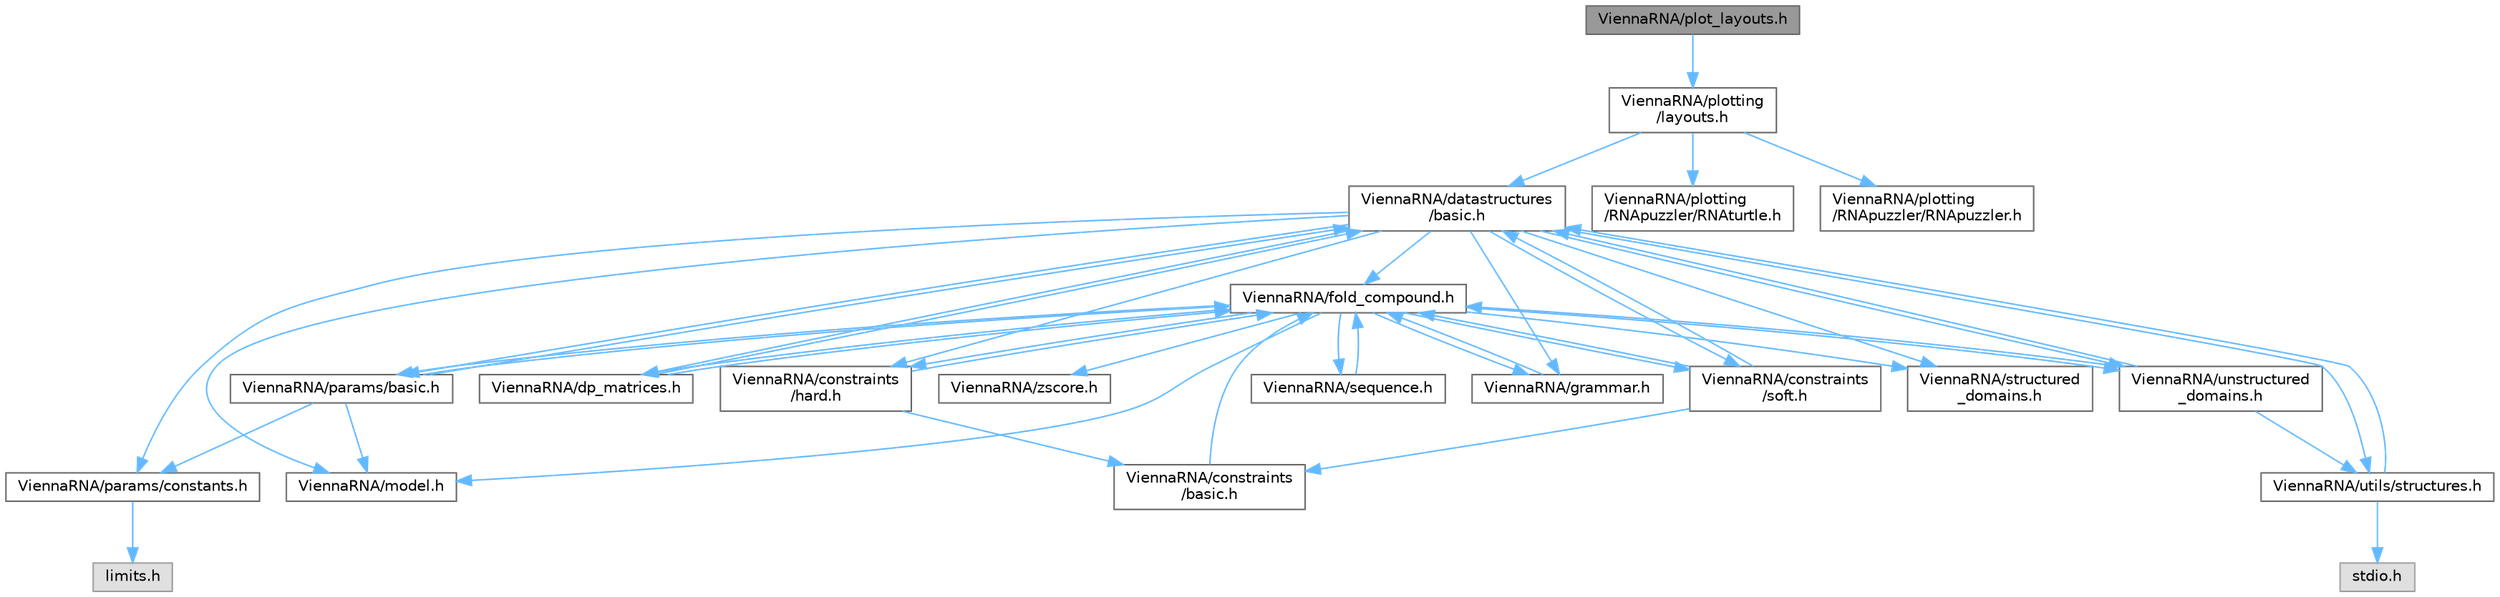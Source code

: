 digraph "ViennaRNA/plot_layouts.h"
{
 // INTERACTIVE_SVG=YES
 // LATEX_PDF_SIZE
  bgcolor="transparent";
  edge [fontname=Helvetica,fontsize=10,labelfontname=Helvetica,labelfontsize=10];
  node [fontname=Helvetica,fontsize=10,shape=box,height=0.2,width=0.4];
  Node1 [label="ViennaRNA/plot_layouts.h",height=0.2,width=0.4,color="gray40", fillcolor="grey60", style="filled", fontcolor="black",tooltip="Use ViennaRNA/plotting/layouts.h instead."];
  Node1 -> Node2 [color="steelblue1",style="solid"];
  Node2 [label="ViennaRNA/plotting\l/layouts.h",height=0.2,width=0.4,color="grey40", fillcolor="white", style="filled",URL="$layouts_8h.html",tooltip="Secondary structure plot layout algorithms."];
  Node2 -> Node3 [color="steelblue1",style="solid"];
  Node3 [label="ViennaRNA/datastructures\l/basic.h",height=0.2,width=0.4,color="grey40", fillcolor="white", style="filled",URL="$datastructures_2basic_8h.html",tooltip="Various data structures and pre-processor macros."];
  Node3 -> Node4 [color="steelblue1",style="solid"];
  Node4 [label="ViennaRNA/params/constants.h",height=0.2,width=0.4,color="grey40", fillcolor="white", style="filled",URL="$constants_8h.html",tooltip="Energy parameter constants."];
  Node4 -> Node5 [color="steelblue1",style="solid"];
  Node5 [label="limits.h",height=0.2,width=0.4,color="grey60", fillcolor="#E0E0E0", style="filled",tooltip=" "];
  Node3 -> Node6 [color="steelblue1",style="solid"];
  Node6 [label="ViennaRNA/fold_compound.h",height=0.2,width=0.4,color="grey40", fillcolor="white", style="filled",URL="$fold__compound_8h.html",tooltip="The Basic Fold Compound API."];
  Node6 -> Node7 [color="steelblue1",style="solid"];
  Node7 [label="ViennaRNA/model.h",height=0.2,width=0.4,color="grey40", fillcolor="white", style="filled",URL="$model_8h.html",tooltip="The model details data structure and its corresponding modifiers."];
  Node6 -> Node8 [color="steelblue1",style="solid"];
  Node8 [label="ViennaRNA/params/basic.h",height=0.2,width=0.4,color="grey40", fillcolor="white", style="filled",URL="$params_2basic_8h.html",tooltip="Functions to deal with sets of energy parameters."];
  Node8 -> Node4 [color="steelblue1",style="solid"];
  Node8 -> Node3 [color="steelblue1",style="solid"];
  Node8 -> Node6 [color="steelblue1",style="solid"];
  Node8 -> Node7 [color="steelblue1",style="solid"];
  Node6 -> Node9 [color="steelblue1",style="solid"];
  Node9 [label="ViennaRNA/sequence.h",height=0.2,width=0.4,color="grey40", fillcolor="white", style="filled",URL="$sequence_8h.html",tooltip="Functions and data structures related to sequence representations ,."];
  Node9 -> Node6 [color="steelblue1",style="solid"];
  Node6 -> Node10 [color="steelblue1",style="solid"];
  Node10 [label="ViennaRNA/dp_matrices.h",height=0.2,width=0.4,color="grey40", fillcolor="white", style="filled",URL="$dp__matrices_8h.html",tooltip="Functions to deal with standard dynamic programming (DP) matrices."];
  Node10 -> Node3 [color="steelblue1",style="solid"];
  Node10 -> Node6 [color="steelblue1",style="solid"];
  Node6 -> Node11 [color="steelblue1",style="solid"];
  Node11 [label="ViennaRNA/constraints\l/hard.h",height=0.2,width=0.4,color="grey40", fillcolor="white", style="filled",URL="$hard_8h.html",tooltip="Functions and data structures for handling of secondary structure hard constraints."];
  Node11 -> Node6 [color="steelblue1",style="solid"];
  Node11 -> Node12 [color="steelblue1",style="solid"];
  Node12 [label="ViennaRNA/constraints\l/basic.h",height=0.2,width=0.4,color="grey40", fillcolor="white", style="filled",URL="$constraints_2basic_8h.html",tooltip="Functions and data structures for constraining secondary structure predictions and evaluation."];
  Node12 -> Node6 [color="steelblue1",style="solid"];
  Node6 -> Node13 [color="steelblue1",style="solid"];
  Node13 [label="ViennaRNA/constraints\l/soft.h",height=0.2,width=0.4,color="grey40", fillcolor="white", style="filled",URL="$soft_8h.html",tooltip="Functions and data structures for secondary structure soft constraints."];
  Node13 -> Node3 [color="steelblue1",style="solid"];
  Node13 -> Node6 [color="steelblue1",style="solid"];
  Node13 -> Node12 [color="steelblue1",style="solid"];
  Node6 -> Node14 [color="steelblue1",style="solid"];
  Node14 [label="ViennaRNA/grammar.h",height=0.2,width=0.4,color="grey40", fillcolor="white", style="filled",URL="$grammar_8h.html",tooltip="Implementations for the RNA folding grammar."];
  Node14 -> Node6 [color="steelblue1",style="solid"];
  Node6 -> Node15 [color="steelblue1",style="solid"];
  Node15 [label="ViennaRNA/structured\l_domains.h",height=0.2,width=0.4,color="grey40", fillcolor="white", style="filled",URL="$structured__domains_8h.html",tooltip="This module provides interfaces that deal with additional structured domains in the folding grammar."];
  Node6 -> Node16 [color="steelblue1",style="solid"];
  Node16 [label="ViennaRNA/unstructured\l_domains.h",height=0.2,width=0.4,color="grey40", fillcolor="white", style="filled",URL="$unstructured__domains_8h.html",tooltip="Functions to modify unstructured domains, e.g. to incorporate ligands binding to unpaired stretches."];
  Node16 -> Node3 [color="steelblue1",style="solid"];
  Node16 -> Node6 [color="steelblue1",style="solid"];
  Node16 -> Node17 [color="steelblue1",style="solid"];
  Node17 [label="ViennaRNA/utils/structures.h",height=0.2,width=0.4,color="grey40", fillcolor="white", style="filled",URL="$utils_2structures_8h.html",tooltip="Various utility- and helper-functions for secondary structure parsing, converting,..."];
  Node17 -> Node18 [color="steelblue1",style="solid"];
  Node18 [label="stdio.h",height=0.2,width=0.4,color="grey60", fillcolor="#E0E0E0", style="filled",tooltip=" "];
  Node17 -> Node3 [color="steelblue1",style="solid"];
  Node6 -> Node19 [color="steelblue1",style="solid"];
  Node19 [label="ViennaRNA/zscore.h",height=0.2,width=0.4,color="grey40", fillcolor="white", style="filled",URL="$zscore_8h_source.html",tooltip=" "];
  Node3 -> Node7 [color="steelblue1",style="solid"];
  Node3 -> Node8 [color="steelblue1",style="solid"];
  Node3 -> Node10 [color="steelblue1",style="solid"];
  Node3 -> Node11 [color="steelblue1",style="solid"];
  Node3 -> Node13 [color="steelblue1",style="solid"];
  Node3 -> Node14 [color="steelblue1",style="solid"];
  Node3 -> Node15 [color="steelblue1",style="solid"];
  Node3 -> Node16 [color="steelblue1",style="solid"];
  Node3 -> Node17 [color="steelblue1",style="solid"];
  Node2 -> Node20 [color="steelblue1",style="solid"];
  Node20 [label="ViennaRNA/plotting\l/RNApuzzler/RNAturtle.h",height=0.2,width=0.4,color="grey40", fillcolor="white", style="filled",URL="$RNAturtle_8h.html",tooltip="Implementation of the RNAturtle RNA secondary structure layout algorithm ."];
  Node2 -> Node21 [color="steelblue1",style="solid"];
  Node21 [label="ViennaRNA/plotting\l/RNApuzzler/RNApuzzler.h",height=0.2,width=0.4,color="grey40", fillcolor="white", style="filled",URL="$RNApuzzler_8h.html",tooltip="Implementation of the RNApuzzler RNA secondary structure layout algorithm ."];
}
